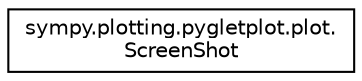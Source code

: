 digraph "Graphical Class Hierarchy"
{
 // LATEX_PDF_SIZE
  edge [fontname="Helvetica",fontsize="10",labelfontname="Helvetica",labelfontsize="10"];
  node [fontname="Helvetica",fontsize="10",shape=record];
  rankdir="LR";
  Node0 [label="sympy.plotting.pygletplot.plot.\lScreenShot",height=0.2,width=0.4,color="black", fillcolor="white", style="filled",URL="$classsympy_1_1plotting_1_1pygletplot_1_1plot_1_1ScreenShot.html",tooltip=" "];
}

